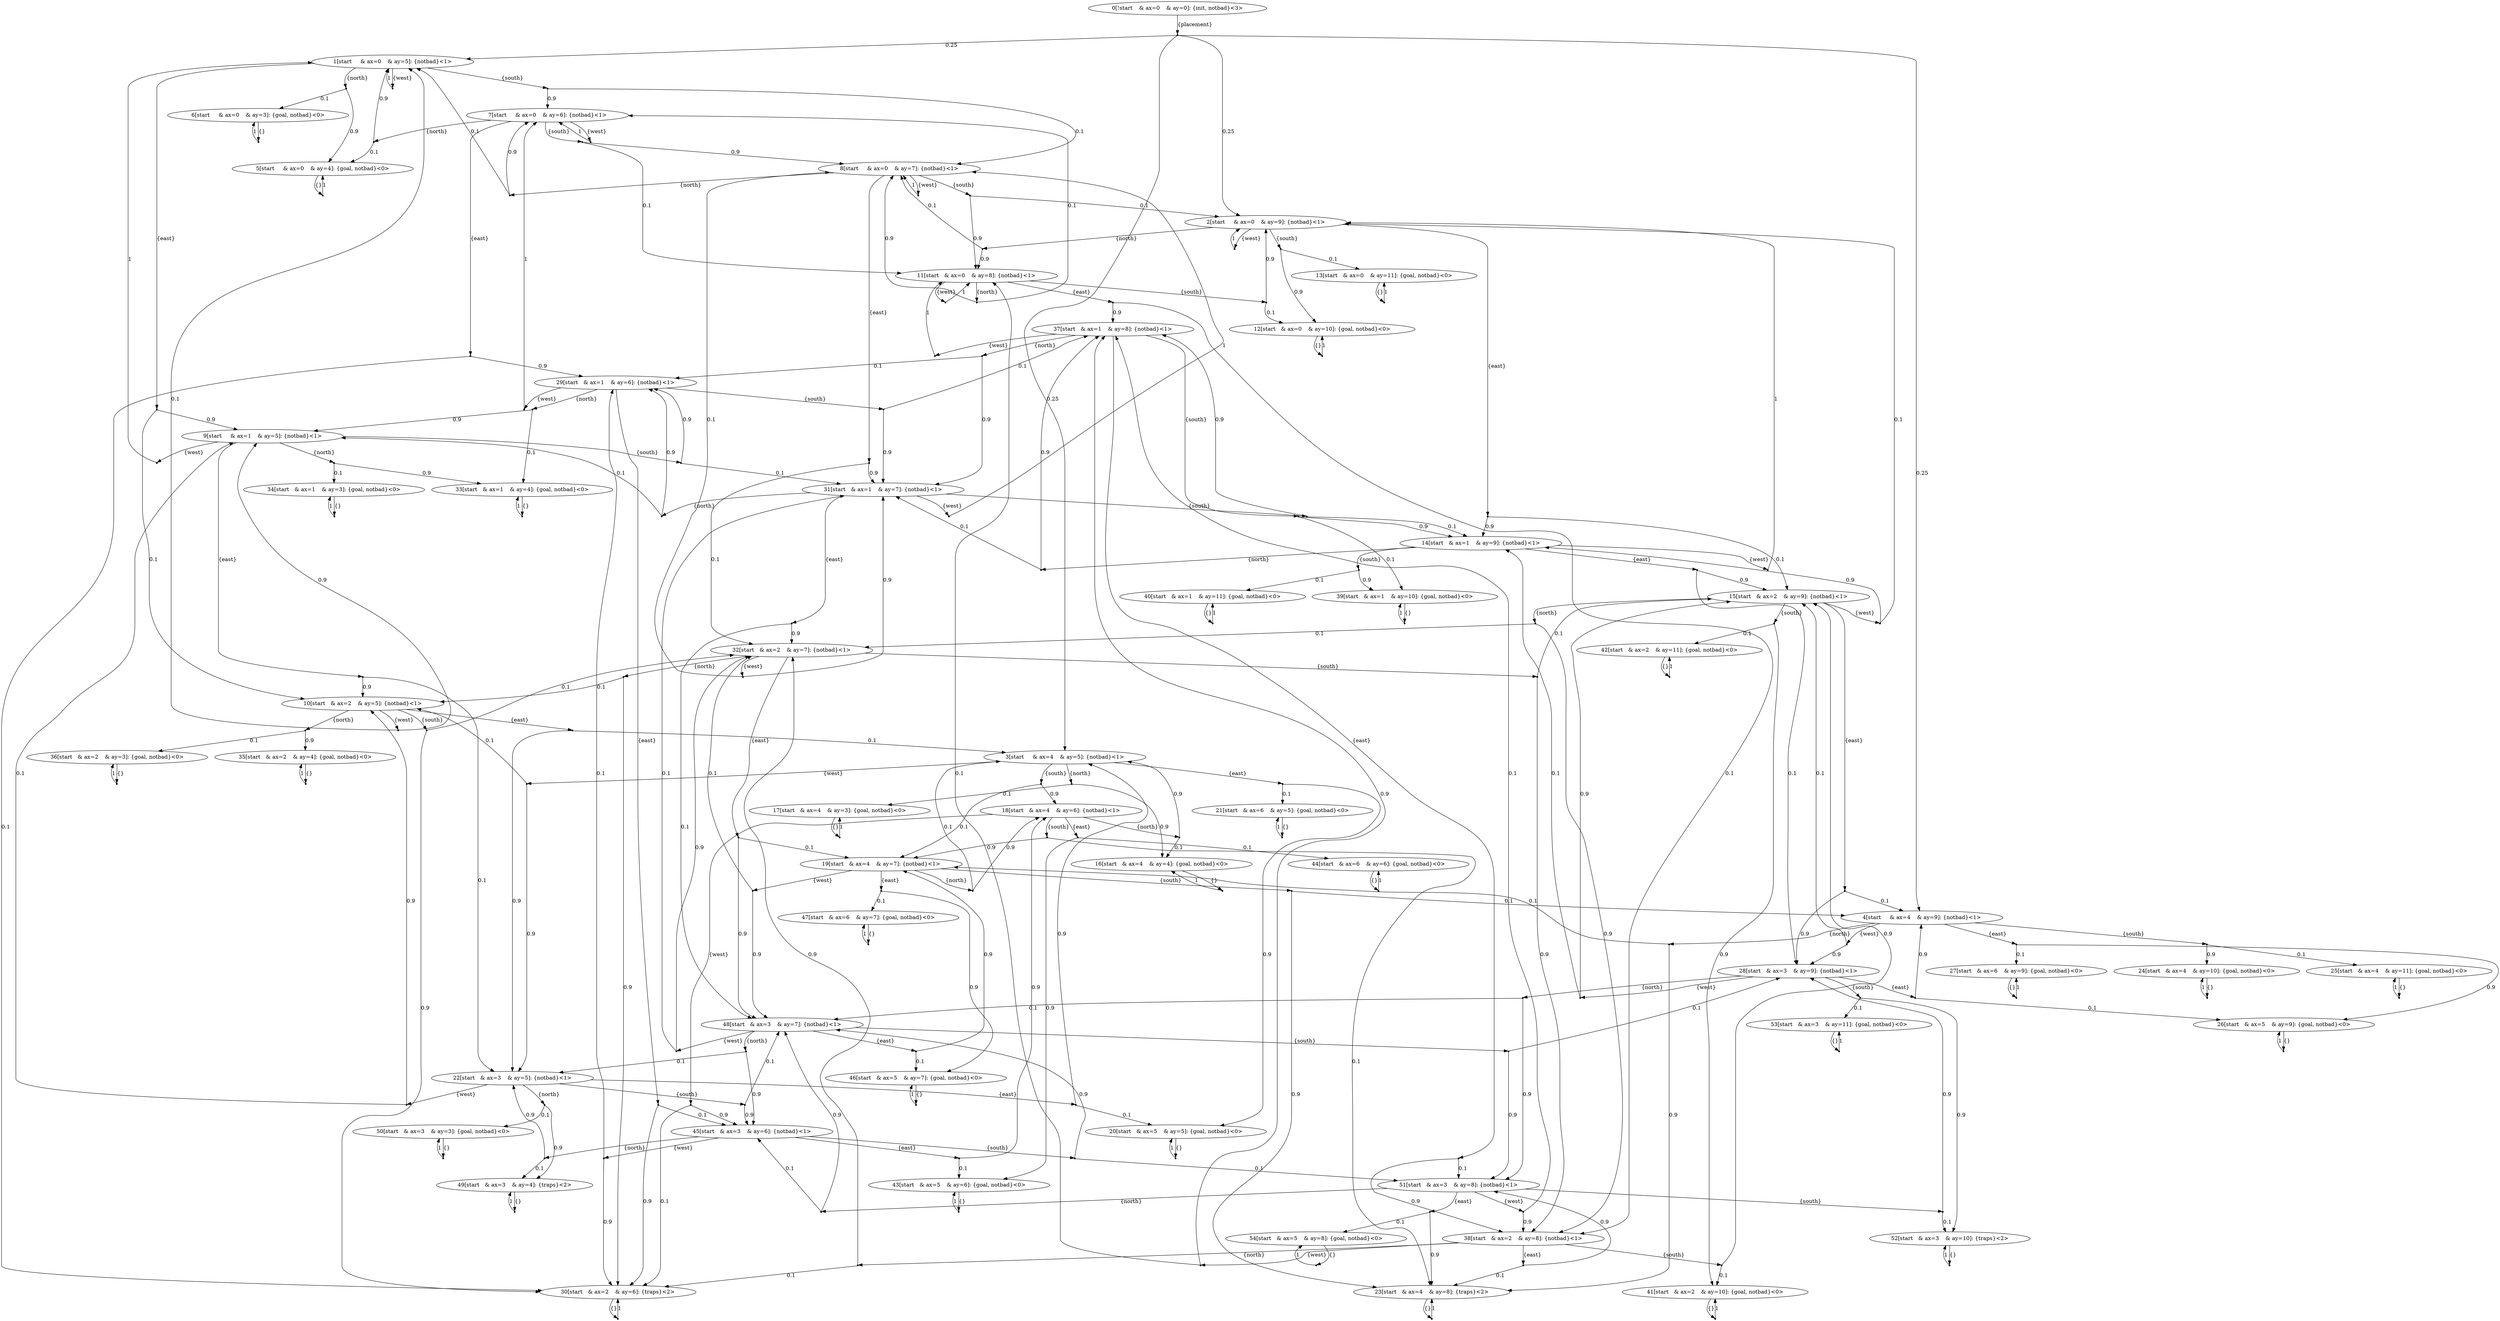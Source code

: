 digraph model {
	0 [ label = "0[!start	& ax=0	& ay=0]: {init, notbad}<3>" ];
	1 [ label = "1[start	& ax=0	& ay=5]: {notbad}<1>" ];
	2 [ label = "2[start	& ax=0	& ay=9]: {notbad}<1>" ];
	3 [ label = "3[start	& ax=4	& ay=5]: {notbad}<1>" ];
	4 [ label = "4[start	& ax=4	& ay=9]: {notbad}<1>" ];
	5 [ label = "5[start	& ax=0	& ay=4]: {goal, notbad}<0>" ];
	6 [ label = "6[start	& ax=0	& ay=3]: {goal, notbad}<0>" ];
	7 [ label = "7[start	& ax=0	& ay=6]: {notbad}<1>" ];
	8 [ label = "8[start	& ax=0	& ay=7]: {notbad}<1>" ];
	9 [ label = "9[start	& ax=1	& ay=5]: {notbad}<1>" ];
	10 [ label = "10[start	& ax=2	& ay=5]: {notbad}<1>" ];
	11 [ label = "11[start	& ax=0	& ay=8]: {notbad}<1>" ];
	12 [ label = "12[start	& ax=0	& ay=10]: {goal, notbad}<0>" ];
	13 [ label = "13[start	& ax=0	& ay=11]: {goal, notbad}<0>" ];
	14 [ label = "14[start	& ax=1	& ay=9]: {notbad}<1>" ];
	15 [ label = "15[start	& ax=2	& ay=9]: {notbad}<1>" ];
	16 [ label = "16[start	& ax=4	& ay=4]: {goal, notbad}<0>" ];
	17 [ label = "17[start	& ax=4	& ay=3]: {goal, notbad}<0>" ];
	18 [ label = "18[start	& ax=4	& ay=6]: {notbad}<1>" ];
	19 [ label = "19[start	& ax=4	& ay=7]: {notbad}<1>" ];
	20 [ label = "20[start	& ax=5	& ay=5]: {goal, notbad}<0>" ];
	21 [ label = "21[start	& ax=6	& ay=5]: {goal, notbad}<0>" ];
	22 [ label = "22[start	& ax=3	& ay=5]: {notbad}<1>" ];
	23 [ label = "23[start	& ax=4	& ay=8]: {traps}<2>" ];
	24 [ label = "24[start	& ax=4	& ay=10]: {goal, notbad}<0>" ];
	25 [ label = "25[start	& ax=4	& ay=11]: {goal, notbad}<0>" ];
	26 [ label = "26[start	& ax=5	& ay=9]: {goal, notbad}<0>" ];
	27 [ label = "27[start	& ax=6	& ay=9]: {goal, notbad}<0>" ];
	28 [ label = "28[start	& ax=3	& ay=9]: {notbad}<1>" ];
	29 [ label = "29[start	& ax=1	& ay=6]: {notbad}<1>" ];
	30 [ label = "30[start	& ax=2	& ay=6]: {traps}<2>" ];
	31 [ label = "31[start	& ax=1	& ay=7]: {notbad}<1>" ];
	32 [ label = "32[start	& ax=2	& ay=7]: {notbad}<1>" ];
	33 [ label = "33[start	& ax=1	& ay=4]: {goal, notbad}<0>" ];
	34 [ label = "34[start	& ax=1	& ay=3]: {goal, notbad}<0>" ];
	35 [ label = "35[start	& ax=2	& ay=4]: {goal, notbad}<0>" ];
	36 [ label = "36[start	& ax=2	& ay=3]: {goal, notbad}<0>" ];
	37 [ label = "37[start	& ax=1	& ay=8]: {notbad}<1>" ];
	38 [ label = "38[start	& ax=2	& ay=8]: {notbad}<1>" ];
	39 [ label = "39[start	& ax=1	& ay=10]: {goal, notbad}<0>" ];
	40 [ label = "40[start	& ax=1	& ay=11]: {goal, notbad}<0>" ];
	41 [ label = "41[start	& ax=2	& ay=10]: {goal, notbad}<0>" ];
	42 [ label = "42[start	& ax=2	& ay=11]: {goal, notbad}<0>" ];
	43 [ label = "43[start	& ax=5	& ay=6]: {goal, notbad}<0>" ];
	44 [ label = "44[start	& ax=6	& ay=6]: {goal, notbad}<0>" ];
	45 [ label = "45[start	& ax=3	& ay=6]: {notbad}<1>" ];
	46 [ label = "46[start	& ax=5	& ay=7]: {goal, notbad}<0>" ];
	47 [ label = "47[start	& ax=6	& ay=7]: {goal, notbad}<0>" ];
	48 [ label = "48[start	& ax=3	& ay=7]: {notbad}<1>" ];
	49 [ label = "49[start	& ax=3	& ay=4]: {traps}<2>" ];
	50 [ label = "50[start	& ax=3	& ay=3]: {goal, notbad}<0>" ];
	51 [ label = "51[start	& ax=3	& ay=8]: {notbad}<1>" ];
	52 [ label = "52[start	& ax=3	& ay=10]: {traps}<2>" ];
	53 [ label = "53[start	& ax=3	& ay=11]: {goal, notbad}<0>" ];
	54 [ label = "54[start	& ax=5	& ay=8]: {goal, notbad}<0>" ];
	"0c0" [shape = "point"];
	0 -> "0c0" [ label = "{placement}"]
;
	"0c0" -> 1 [ label= "0.25" ];
	"0c0" -> 2 [ label= "0.25" ];
	"0c0" -> 3 [ label= "0.25" ];
	"0c0" -> 4 [ label= "0.25" ];
	"1c0" [shape = "point"];
	1 -> "1c0" [ label = "{north}"]
;
	"1c0" -> 5 [ label= "0.9" ];
	"1c0" -> 6 [ label= "0.1" ];
	"1c1" [shape = "point"];
	1 -> "1c1" [ label = "{south}"]
;
	"1c1" -> 7 [ label= "0.9" ];
	"1c1" -> 8 [ label= "0.1" ];
	"1c2" [shape = "point"];
	1 -> "1c2" [ label = "{east}"]
;
	"1c2" -> 9 [ label= "0.9" ];
	"1c2" -> 10 [ label= "0.1" ];
	"1c3" [shape = "point"];
	1 -> "1c3" [ label = "{west}"]
;
	"1c3" -> 1 [ label= "1" ];
	"2c0" [shape = "point"];
	2 -> "2c0" [ label = "{north}"]
;
	"2c0" -> 8 [ label= "0.1" ];
	"2c0" -> 11 [ label= "0.9" ];
	"2c1" [shape = "point"];
	2 -> "2c1" [ label = "{south}"]
;
	"2c1" -> 12 [ label= "0.9" ];
	"2c1" -> 13 [ label= "0.1" ];
	"2c2" [shape = "point"];
	2 -> "2c2" [ label = "{east}"]
;
	"2c2" -> 14 [ label= "0.9" ];
	"2c2" -> 15 [ label= "0.1" ];
	"2c3" [shape = "point"];
	2 -> "2c3" [ label = "{west}"]
;
	"2c3" -> 2 [ label= "1" ];
	"3c0" [shape = "point"];
	3 -> "3c0" [ label = "{north}"]
;
	"3c0" -> 16 [ label= "0.9" ];
	"3c0" -> 17 [ label= "0.1" ];
	"3c1" [shape = "point"];
	3 -> "3c1" [ label = "{south}"]
;
	"3c1" -> 18 [ label= "0.9" ];
	"3c1" -> 19 [ label= "0.1" ];
	"3c2" [shape = "point"];
	3 -> "3c2" [ label = "{east}"]
;
	"3c2" -> 20 [ label= "0.9" ];
	"3c2" -> 21 [ label= "0.1" ];
	"3c3" [shape = "point"];
	3 -> "3c3" [ label = "{west}"]
;
	"3c3" -> 10 [ label= "0.1" ];
	"3c3" -> 22 [ label= "0.9" ];
	"4c0" [shape = "point"];
	4 -> "4c0" [ label = "{north}"]
;
	"4c0" -> 19 [ label= "0.1" ];
	"4c0" -> 23 [ label= "0.9" ];
	"4c1" [shape = "point"];
	4 -> "4c1" [ label = "{south}"]
;
	"4c1" -> 24 [ label= "0.9" ];
	"4c1" -> 25 [ label= "0.1" ];
	"4c2" [shape = "point"];
	4 -> "4c2" [ label = "{east}"]
;
	"4c2" -> 26 [ label= "0.9" ];
	"4c2" -> 27 [ label= "0.1" ];
	"4c3" [shape = "point"];
	4 -> "4c3" [ label = "{west}"]
;
	"4c3" -> 15 [ label= "0.1" ];
	"4c3" -> 28 [ label= "0.9" ];
	"5c0" [shape = "point"];
	5 -> "5c0" [ label = "{}"]
;
	"5c0" -> 5 [ label= "1" ];
	"6c0" [shape = "point"];
	6 -> "6c0" [ label = "{}"]
;
	"6c0" -> 6 [ label= "1" ];
	"7c0" [shape = "point"];
	7 -> "7c0" [ label = "{north}"]
;
	"7c0" -> 1 [ label= "0.9" ];
	"7c0" -> 5 [ label= "0.1" ];
	"7c1" [shape = "point"];
	7 -> "7c1" [ label = "{south}"]
;
	"7c1" -> 8 [ label= "0.9" ];
	"7c1" -> 11 [ label= "0.1" ];
	"7c2" [shape = "point"];
	7 -> "7c2" [ label = "{east}"]
;
	"7c2" -> 29 [ label= "0.9" ];
	"7c2" -> 30 [ label= "0.1" ];
	"7c3" [shape = "point"];
	7 -> "7c3" [ label = "{west}"]
;
	"7c3" -> 7 [ label= "1" ];
	"8c0" [shape = "point"];
	8 -> "8c0" [ label = "{north}"]
;
	"8c0" -> 1 [ label= "0.1" ];
	"8c0" -> 7 [ label= "0.9" ];
	"8c1" [shape = "point"];
	8 -> "8c1" [ label = "{south}"]
;
	"8c1" -> 2 [ label= "0.1" ];
	"8c1" -> 11 [ label= "0.9" ];
	"8c2" [shape = "point"];
	8 -> "8c2" [ label = "{east}"]
;
	"8c2" -> 31 [ label= "0.9" ];
	"8c2" -> 32 [ label= "0.1" ];
	"8c3" [shape = "point"];
	8 -> "8c3" [ label = "{west}"]
;
	"8c3" -> 8 [ label= "1" ];
	"9c0" [shape = "point"];
	9 -> "9c0" [ label = "{north}"]
;
	"9c0" -> 33 [ label= "0.9" ];
	"9c0" -> 34 [ label= "0.1" ];
	"9c1" [shape = "point"];
	9 -> "9c1" [ label = "{south}"]
;
	"9c1" -> 29 [ label= "0.9" ];
	"9c1" -> 31 [ label= "0.1" ];
	"9c2" [shape = "point"];
	9 -> "9c2" [ label = "{east}"]
;
	"9c2" -> 10 [ label= "0.9" ];
	"9c2" -> 22 [ label= "0.1" ];
	"9c3" [shape = "point"];
	9 -> "9c3" [ label = "{west}"]
;
	"9c3" -> 1 [ label= "1" ];
	"10c0" [shape = "point"];
	10 -> "10c0" [ label = "{north}"]
;
	"10c0" -> 35 [ label= "0.9" ];
	"10c0" -> 36 [ label= "0.1" ];
	"10c1" [shape = "point"];
	10 -> "10c1" [ label = "{south}"]
;
	"10c1" -> 30 [ label= "0.9" ];
	"10c1" -> 32 [ label= "0.1" ];
	"10c2" [shape = "point"];
	10 -> "10c2" [ label = "{east}"]
;
	"10c2" -> 3 [ label= "0.1" ];
	"10c2" -> 22 [ label= "0.9" ];
	"10c3" [shape = "point"];
	10 -> "10c3" [ label = "{west}"]
;
	"10c3" -> 1 [ label= "0.1" ];
	"10c3" -> 9 [ label= "0.9" ];
	"11c0" [shape = "point"];
	11 -> "11c0" [ label = "{north}"]
;
	"11c0" -> 7 [ label= "0.1" ];
	"11c0" -> 8 [ label= "0.9" ];
	"11c1" [shape = "point"];
	11 -> "11c1" [ label = "{south}"]
;
	"11c1" -> 2 [ label= "0.9" ];
	"11c1" -> 12 [ label= "0.1" ];
	"11c2" [shape = "point"];
	11 -> "11c2" [ label = "{east}"]
;
	"11c2" -> 37 [ label= "0.9" ];
	"11c2" -> 38 [ label= "0.1" ];
	"11c3" [shape = "point"];
	11 -> "11c3" [ label = "{west}"]
;
	"11c3" -> 11 [ label= "1" ];
	"12c0" [shape = "point"];
	12 -> "12c0" [ label = "{}"]
;
	"12c0" -> 12 [ label= "1" ];
	"13c0" [shape = "point"];
	13 -> "13c0" [ label = "{}"]
;
	"13c0" -> 13 [ label= "1" ];
	"14c0" [shape = "point"];
	14 -> "14c0" [ label = "{north}"]
;
	"14c0" -> 31 [ label= "0.1" ];
	"14c0" -> 37 [ label= "0.9" ];
	"14c1" [shape = "point"];
	14 -> "14c1" [ label = "{south}"]
;
	"14c1" -> 39 [ label= "0.9" ];
	"14c1" -> 40 [ label= "0.1" ];
	"14c2" [shape = "point"];
	14 -> "14c2" [ label = "{east}"]
;
	"14c2" -> 15 [ label= "0.9" ];
	"14c2" -> 28 [ label= "0.1" ];
	"14c3" [shape = "point"];
	14 -> "14c3" [ label = "{west}"]
;
	"14c3" -> 2 [ label= "1" ];
	"15c0" [shape = "point"];
	15 -> "15c0" [ label = "{north}"]
;
	"15c0" -> 32 [ label= "0.1" ];
	"15c0" -> 38 [ label= "0.9" ];
	"15c1" [shape = "point"];
	15 -> "15c1" [ label = "{south}"]
;
	"15c1" -> 41 [ label= "0.9" ];
	"15c1" -> 42 [ label= "0.1" ];
	"15c2" [shape = "point"];
	15 -> "15c2" [ label = "{east}"]
;
	"15c2" -> 4 [ label= "0.1" ];
	"15c2" -> 28 [ label= "0.9" ];
	"15c3" [shape = "point"];
	15 -> "15c3" [ label = "{west}"]
;
	"15c3" -> 2 [ label= "0.1" ];
	"15c3" -> 14 [ label= "0.9" ];
	"16c0" [shape = "point"];
	16 -> "16c0" [ label = "{}"]
;
	"16c0" -> 16 [ label= "1" ];
	"17c0" [shape = "point"];
	17 -> "17c0" [ label = "{}"]
;
	"17c0" -> 17 [ label= "1" ];
	"18c0" [shape = "point"];
	18 -> "18c0" [ label = "{north}"]
;
	"18c0" -> 3 [ label= "0.9" ];
	"18c0" -> 16 [ label= "0.1" ];
	"18c1" [shape = "point"];
	18 -> "18c1" [ label = "{south}"]
;
	"18c1" -> 19 [ label= "0.9" ];
	"18c1" -> 23 [ label= "0.1" ];
	"18c2" [shape = "point"];
	18 -> "18c2" [ label = "{east}"]
;
	"18c2" -> 43 [ label= "0.9" ];
	"18c2" -> 44 [ label= "0.1" ];
	"18c3" [shape = "point"];
	18 -> "18c3" [ label = "{west}"]
;
	"18c3" -> 30 [ label= "0.1" ];
	"18c3" -> 45 [ label= "0.9" ];
	"19c0" [shape = "point"];
	19 -> "19c0" [ label = "{north}"]
;
	"19c0" -> 3 [ label= "0.1" ];
	"19c0" -> 18 [ label= "0.9" ];
	"19c1" [shape = "point"];
	19 -> "19c1" [ label = "{south}"]
;
	"19c1" -> 4 [ label= "0.1" ];
	"19c1" -> 23 [ label= "0.9" ];
	"19c2" [shape = "point"];
	19 -> "19c2" [ label = "{east}"]
;
	"19c2" -> 46 [ label= "0.9" ];
	"19c2" -> 47 [ label= "0.1" ];
	"19c3" [shape = "point"];
	19 -> "19c3" [ label = "{west}"]
;
	"19c3" -> 32 [ label= "0.1" ];
	"19c3" -> 48 [ label= "0.9" ];
	"20c0" [shape = "point"];
	20 -> "20c0" [ label = "{}"]
;
	"20c0" -> 20 [ label= "1" ];
	"21c0" [shape = "point"];
	21 -> "21c0" [ label = "{}"]
;
	"21c0" -> 21 [ label= "1" ];
	"22c0" [shape = "point"];
	22 -> "22c0" [ label = "{north}"]
;
	"22c0" -> 49 [ label= "0.9" ];
	"22c0" -> 50 [ label= "0.1" ];
	"22c1" [shape = "point"];
	22 -> "22c1" [ label = "{south}"]
;
	"22c1" -> 45 [ label= "0.9" ];
	"22c1" -> 48 [ label= "0.1" ];
	"22c2" [shape = "point"];
	22 -> "22c2" [ label = "{east}"]
;
	"22c2" -> 3 [ label= "0.9" ];
	"22c2" -> 20 [ label= "0.1" ];
	"22c3" [shape = "point"];
	22 -> "22c3" [ label = "{west}"]
;
	"22c3" -> 9 [ label= "0.1" ];
	"22c3" -> 10 [ label= "0.9" ];
	"23c0" [shape = "point"];
	23 -> "23c0" [ label = "{}"]
;
	"23c0" -> 23 [ label= "1" ];
	"24c0" [shape = "point"];
	24 -> "24c0" [ label = "{}"]
;
	"24c0" -> 24 [ label= "1" ];
	"25c0" [shape = "point"];
	25 -> "25c0" [ label = "{}"]
;
	"25c0" -> 25 [ label= "1" ];
	"26c0" [shape = "point"];
	26 -> "26c0" [ label = "{}"]
;
	"26c0" -> 26 [ label= "1" ];
	"27c0" [shape = "point"];
	27 -> "27c0" [ label = "{}"]
;
	"27c0" -> 27 [ label= "1" ];
	"28c0" [shape = "point"];
	28 -> "28c0" [ label = "{north}"]
;
	"28c0" -> 48 [ label= "0.1" ];
	"28c0" -> 51 [ label= "0.9" ];
	"28c1" [shape = "point"];
	28 -> "28c1" [ label = "{south}"]
;
	"28c1" -> 52 [ label= "0.9" ];
	"28c1" -> 53 [ label= "0.1" ];
	"28c2" [shape = "point"];
	28 -> "28c2" [ label = "{east}"]
;
	"28c2" -> 4 [ label= "0.9" ];
	"28c2" -> 26 [ label= "0.1" ];
	"28c3" [shape = "point"];
	28 -> "28c3" [ label = "{west}"]
;
	"28c3" -> 14 [ label= "0.1" ];
	"28c3" -> 15 [ label= "0.9" ];
	"29c0" [shape = "point"];
	29 -> "29c0" [ label = "{north}"]
;
	"29c0" -> 9 [ label= "0.9" ];
	"29c0" -> 33 [ label= "0.1" ];
	"29c1" [shape = "point"];
	29 -> "29c1" [ label = "{south}"]
;
	"29c1" -> 31 [ label= "0.9" ];
	"29c1" -> 37 [ label= "0.1" ];
	"29c2" [shape = "point"];
	29 -> "29c2" [ label = "{east}"]
;
	"29c2" -> 30 [ label= "0.9" ];
	"29c2" -> 45 [ label= "0.1" ];
	"29c3" [shape = "point"];
	29 -> "29c3" [ label = "{west}"]
;
	"29c3" -> 7 [ label= "1" ];
	"30c0" [shape = "point"];
	30 -> "30c0" [ label = "{}"]
;
	"30c0" -> 30 [ label= "1" ];
	"31c0" [shape = "point"];
	31 -> "31c0" [ label = "{north}"]
;
	"31c0" -> 9 [ label= "0.1" ];
	"31c0" -> 29 [ label= "0.9" ];
	"31c1" [shape = "point"];
	31 -> "31c1" [ label = "{south}"]
;
	"31c1" -> 14 [ label= "0.1" ];
	"31c1" -> 37 [ label= "0.9" ];
	"31c2" [shape = "point"];
	31 -> "31c2" [ label = "{east}"]
;
	"31c2" -> 32 [ label= "0.9" ];
	"31c2" -> 48 [ label= "0.1" ];
	"31c3" [shape = "point"];
	31 -> "31c3" [ label = "{west}"]
;
	"31c3" -> 8 [ label= "1" ];
	"32c0" [shape = "point"];
	32 -> "32c0" [ label = "{north}"]
;
	"32c0" -> 10 [ label= "0.1" ];
	"32c0" -> 30 [ label= "0.9" ];
	"32c1" [shape = "point"];
	32 -> "32c1" [ label = "{south}"]
;
	"32c1" -> 15 [ label= "0.1" ];
	"32c1" -> 38 [ label= "0.9" ];
	"32c2" [shape = "point"];
	32 -> "32c2" [ label = "{east}"]
;
	"32c2" -> 19 [ label= "0.1" ];
	"32c2" -> 48 [ label= "0.9" ];
	"32c3" [shape = "point"];
	32 -> "32c3" [ label = "{west}"]
;
	"32c3" -> 8 [ label= "0.1" ];
	"32c3" -> 31 [ label= "0.9" ];
	"33c0" [shape = "point"];
	33 -> "33c0" [ label = "{}"]
;
	"33c0" -> 33 [ label= "1" ];
	"34c0" [shape = "point"];
	34 -> "34c0" [ label = "{}"]
;
	"34c0" -> 34 [ label= "1" ];
	"35c0" [shape = "point"];
	35 -> "35c0" [ label = "{}"]
;
	"35c0" -> 35 [ label= "1" ];
	"36c0" [shape = "point"];
	36 -> "36c0" [ label = "{}"]
;
	"36c0" -> 36 [ label= "1" ];
	"37c0" [shape = "point"];
	37 -> "37c0" [ label = "{north}"]
;
	"37c0" -> 29 [ label= "0.1" ];
	"37c0" -> 31 [ label= "0.9" ];
	"37c1" [shape = "point"];
	37 -> "37c1" [ label = "{south}"]
;
	"37c1" -> 14 [ label= "0.9" ];
	"37c1" -> 39 [ label= "0.1" ];
	"37c2" [shape = "point"];
	37 -> "37c2" [ label = "{east}"]
;
	"37c2" -> 38 [ label= "0.9" ];
	"37c2" -> 51 [ label= "0.1" ];
	"37c3" [shape = "point"];
	37 -> "37c3" [ label = "{west}"]
;
	"37c3" -> 11 [ label= "1" ];
	"38c0" [shape = "point"];
	38 -> "38c0" [ label = "{north}"]
;
	"38c0" -> 30 [ label= "0.1" ];
	"38c0" -> 32 [ label= "0.9" ];
	"38c1" [shape = "point"];
	38 -> "38c1" [ label = "{south}"]
;
	"38c1" -> 15 [ label= "0.9" ];
	"38c1" -> 41 [ label= "0.1" ];
	"38c2" [shape = "point"];
	38 -> "38c2" [ label = "{east}"]
;
	"38c2" -> 23 [ label= "0.1" ];
	"38c2" -> 51 [ label= "0.9" ];
	"38c3" [shape = "point"];
	38 -> "38c3" [ label = "{west}"]
;
	"38c3" -> 11 [ label= "0.1" ];
	"38c3" -> 37 [ label= "0.9" ];
	"39c0" [shape = "point"];
	39 -> "39c0" [ label = "{}"]
;
	"39c0" -> 39 [ label= "1" ];
	"40c0" [shape = "point"];
	40 -> "40c0" [ label = "{}"]
;
	"40c0" -> 40 [ label= "1" ];
	"41c0" [shape = "point"];
	41 -> "41c0" [ label = "{}"]
;
	"41c0" -> 41 [ label= "1" ];
	"42c0" [shape = "point"];
	42 -> "42c0" [ label = "{}"]
;
	"42c0" -> 42 [ label= "1" ];
	"43c0" [shape = "point"];
	43 -> "43c0" [ label = "{}"]
;
	"43c0" -> 43 [ label= "1" ];
	"44c0" [shape = "point"];
	44 -> "44c0" [ label = "{}"]
;
	"44c0" -> 44 [ label= "1" ];
	"45c0" [shape = "point"];
	45 -> "45c0" [ label = "{north}"]
;
	"45c0" -> 22 [ label= "0.9" ];
	"45c0" -> 49 [ label= "0.1" ];
	"45c1" [shape = "point"];
	45 -> "45c1" [ label = "{south}"]
;
	"45c1" -> 48 [ label= "0.9" ];
	"45c1" -> 51 [ label= "0.1" ];
	"45c2" [shape = "point"];
	45 -> "45c2" [ label = "{east}"]
;
	"45c2" -> 18 [ label= "0.9" ];
	"45c2" -> 43 [ label= "0.1" ];
	"45c3" [shape = "point"];
	45 -> "45c3" [ label = "{west}"]
;
	"45c3" -> 29 [ label= "0.1" ];
	"45c3" -> 30 [ label= "0.9" ];
	"46c0" [shape = "point"];
	46 -> "46c0" [ label = "{}"]
;
	"46c0" -> 46 [ label= "1" ];
	"47c0" [shape = "point"];
	47 -> "47c0" [ label = "{}"]
;
	"47c0" -> 47 [ label= "1" ];
	"48c0" [shape = "point"];
	48 -> "48c0" [ label = "{north}"]
;
	"48c0" -> 22 [ label= "0.1" ];
	"48c0" -> 45 [ label= "0.9" ];
	"48c1" [shape = "point"];
	48 -> "48c1" [ label = "{south}"]
;
	"48c1" -> 28 [ label= "0.1" ];
	"48c1" -> 51 [ label= "0.9" ];
	"48c2" [shape = "point"];
	48 -> "48c2" [ label = "{east}"]
;
	"48c2" -> 19 [ label= "0.9" ];
	"48c2" -> 46 [ label= "0.1" ];
	"48c3" [shape = "point"];
	48 -> "48c3" [ label = "{west}"]
;
	"48c3" -> 31 [ label= "0.1" ];
	"48c3" -> 32 [ label= "0.9" ];
	"49c0" [shape = "point"];
	49 -> "49c0" [ label = "{}"]
;
	"49c0" -> 49 [ label= "1" ];
	"50c0" [shape = "point"];
	50 -> "50c0" [ label = "{}"]
;
	"50c0" -> 50 [ label= "1" ];
	"51c0" [shape = "point"];
	51 -> "51c0" [ label = "{north}"]
;
	"51c0" -> 45 [ label= "0.1" ];
	"51c0" -> 48 [ label= "0.9" ];
	"51c1" [shape = "point"];
	51 -> "51c1" [ label = "{south}"]
;
	"51c1" -> 28 [ label= "0.9" ];
	"51c1" -> 52 [ label= "0.1" ];
	"51c2" [shape = "point"];
	51 -> "51c2" [ label = "{east}"]
;
	"51c2" -> 23 [ label= "0.9" ];
	"51c2" -> 54 [ label= "0.1" ];
	"51c3" [shape = "point"];
	51 -> "51c3" [ label = "{west}"]
;
	"51c3" -> 37 [ label= "0.1" ];
	"51c3" -> 38 [ label= "0.9" ];
	"52c0" [shape = "point"];
	52 -> "52c0" [ label = "{}"]
;
	"52c0" -> 52 [ label= "1" ];
	"53c0" [shape = "point"];
	53 -> "53c0" [ label = "{}"]
;
	"53c0" -> 53 [ label= "1" ];
	"54c0" [shape = "point"];
	54 -> "54c0" [ label = "{}"]
;
	"54c0" -> 54 [ label= "1" ];
}
